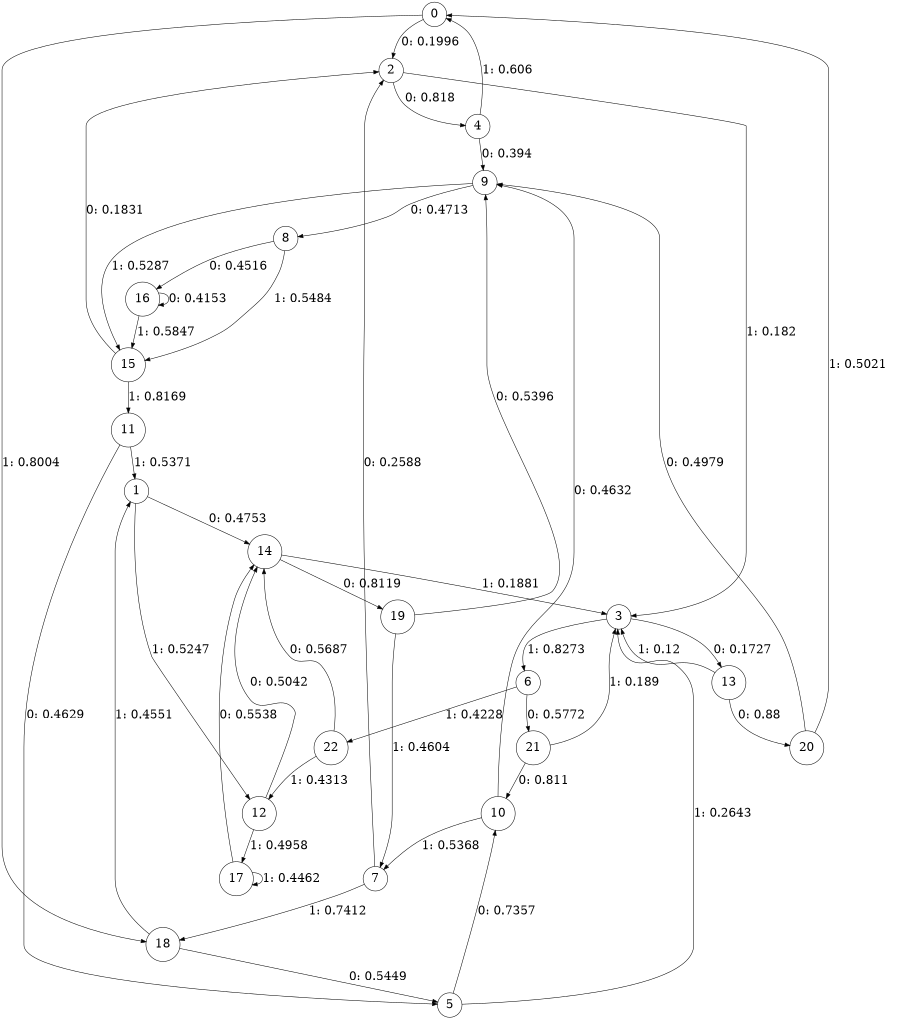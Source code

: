 digraph "ch12faceL5" {
size = "6,8.5";
ratio = "fill";
node [shape = circle];
node [fontsize = 24];
edge [fontsize = 24];
0 -> 2 [label = "0: 0.1996   "];
0 -> 18 [label = "1: 0.8004   "];
1 -> 14 [label = "0: 0.4753   "];
1 -> 12 [label = "1: 0.5247   "];
2 -> 4 [label = "0: 0.818    "];
2 -> 3 [label = "1: 0.182    "];
3 -> 13 [label = "0: 0.1727   "];
3 -> 6 [label = "1: 0.8273   "];
4 -> 9 [label = "0: 0.394    "];
4 -> 0 [label = "1: 0.606    "];
5 -> 10 [label = "0: 0.7357   "];
5 -> 3 [label = "1: 0.2643   "];
6 -> 21 [label = "0: 0.5772   "];
6 -> 22 [label = "1: 0.4228   "];
7 -> 2 [label = "0: 0.2588   "];
7 -> 18 [label = "1: 0.7412   "];
8 -> 16 [label = "0: 0.4516   "];
8 -> 15 [label = "1: 0.5484   "];
9 -> 8 [label = "0: 0.4713   "];
9 -> 15 [label = "1: 0.5287   "];
10 -> 9 [label = "0: 0.4632   "];
10 -> 7 [label = "1: 0.5368   "];
11 -> 5 [label = "0: 0.4629   "];
11 -> 1 [label = "1: 0.5371   "];
12 -> 14 [label = "0: 0.5042   "];
12 -> 17 [label = "1: 0.4958   "];
13 -> 20 [label = "0: 0.88     "];
13 -> 3 [label = "1: 0.12     "];
14 -> 19 [label = "0: 0.8119   "];
14 -> 3 [label = "1: 0.1881   "];
15 -> 2 [label = "0: 0.1831   "];
15 -> 11 [label = "1: 0.8169   "];
16 -> 16 [label = "0: 0.4153   "];
16 -> 15 [label = "1: 0.5847   "];
17 -> 14 [label = "0: 0.5538   "];
17 -> 17 [label = "1: 0.4462   "];
18 -> 5 [label = "0: 0.5449   "];
18 -> 1 [label = "1: 0.4551   "];
19 -> 9 [label = "0: 0.5396   "];
19 -> 7 [label = "1: 0.4604   "];
20 -> 9 [label = "0: 0.4979   "];
20 -> 0 [label = "1: 0.5021   "];
21 -> 10 [label = "0: 0.811    "];
21 -> 3 [label = "1: 0.189    "];
22 -> 14 [label = "0: 0.5687   "];
22 -> 12 [label = "1: 0.4313   "];
}